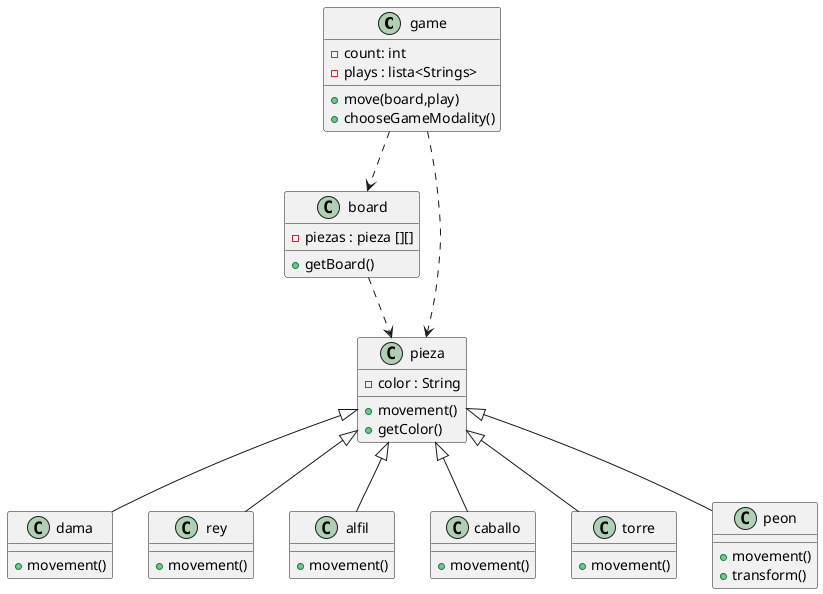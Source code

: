 @startuml

class game{
    -count: int
    -plays : lista<Strings>
    +move(board,play)
    +chooseGameModality()
}

game ..> board
game ..> pieza
board ..> pieza

class board{
    -piezas : pieza [][]
    +getBoard()
}

class pieza{
    -color : String
    +movement()
    +getColor()
}

class dama extends pieza{
    +movement()
}

class rey extends pieza{
    +movement()
}

class alfil extends pieza{
    +movement()
}

class caballo extends pieza{
    +movement()
}

class torre extends pieza{
    +movement()
}

class peon extends pieza{
    +movement()
    +transform()
}

@enduml
